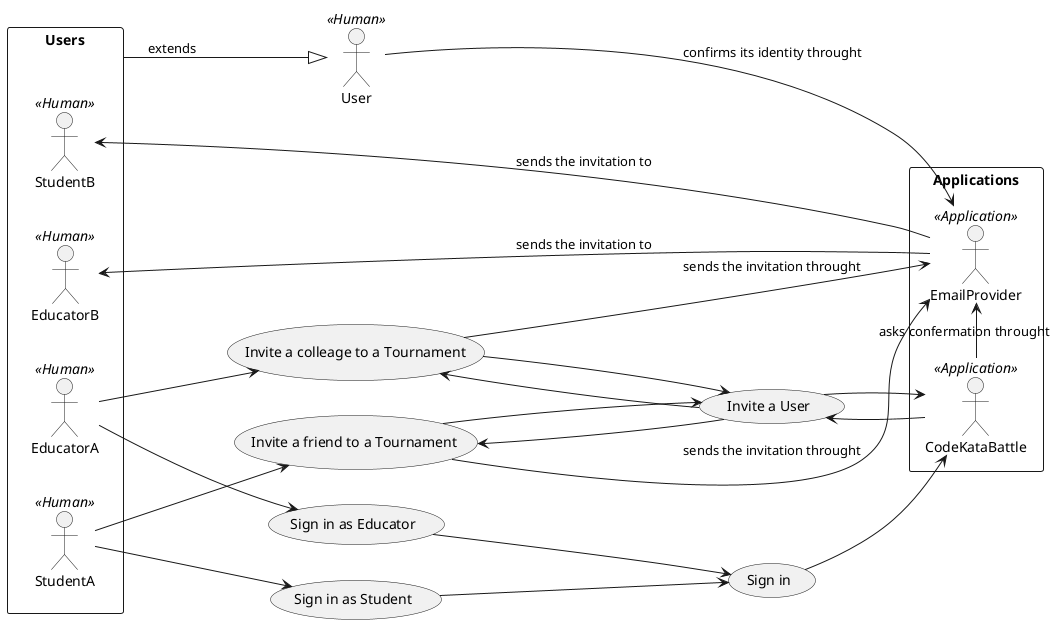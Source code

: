 @startuml
'skinparam linetype polyline
left to right direction

:User: <<Human>>
rectangle Users{
    :StudentA:<<Human>>
    :EducatorA:<<Human>>
    :StudentB:<<Human>>
    :EducatorB:<<Human>>
}

rectangle Applications{
    :CodeKataBattle: as CKB <<Application>>
    :EmailProvider: as EP <<Application>>
}
usecase "Sign in" as UC1
usecase "Sign in as Student" as UC1A
usecase "Sign in as Educator" as UC1B
usecase "Invite a User" as UC3
usecase "Invite a friend to a Tournament" as UC3A
usecase "Invite a colleage to a Tournament" as UC3B


Users --|> User: extends
StudentA --> UC1A
EducatorA --> UC1B
UC1A --> UC1
UC1B --> UC1
UC1 --> CKB
StudentA --> UC3A
EducatorA --> UC3B
UC3A --> UC3
UC3B --> UC3
UC3 --> CKB

CKB -left-> EP: asks confermation throught
User -> EP: confirms its identity throught
CKB -left-> UC3
UC3 -left-> UC3A
UC3 -left-> UC3B
UC3A -> EP: sends the invitation throught
UC3B -> EP: sends the invitation throught
EP -left-> StudentB: sends the invitation to
EP -left-> EducatorB: sends the invitation to

@enduml